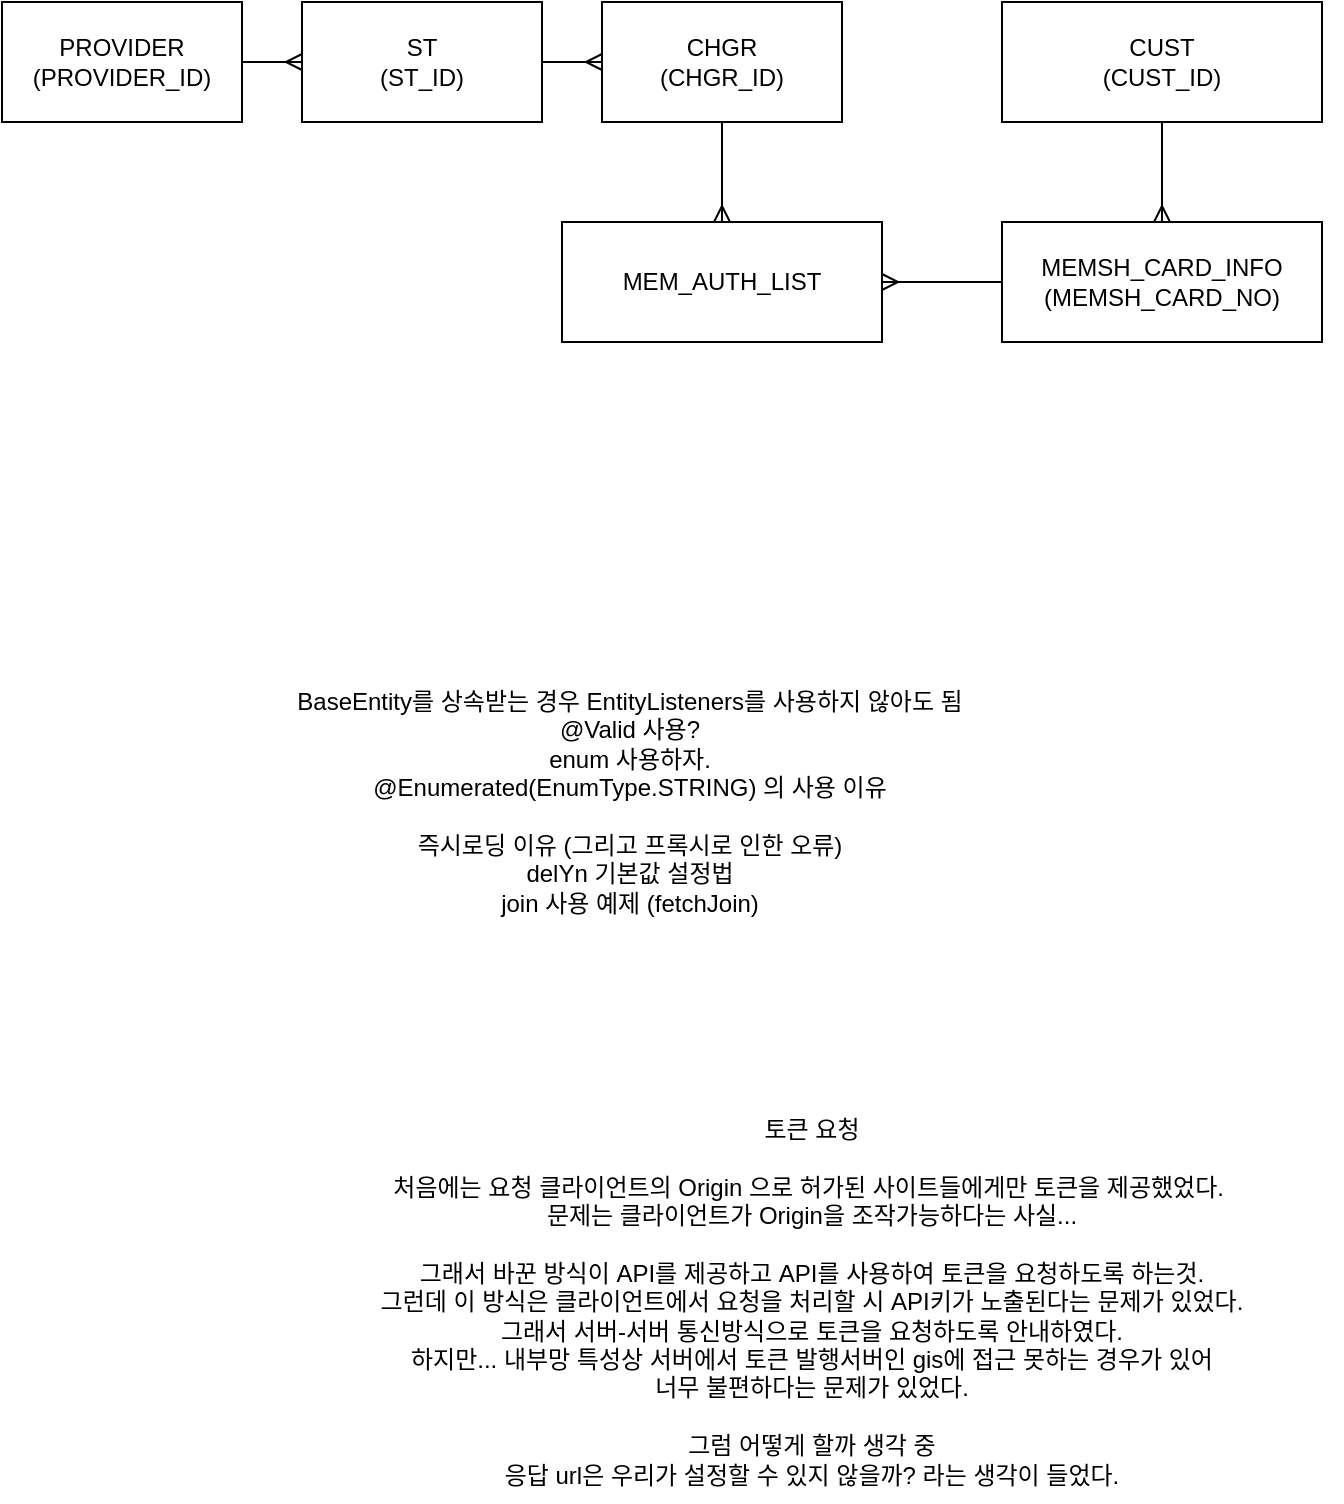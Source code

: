 <mxfile version="22.0.8" type="github">
  <diagram id="Oc9VZ4RDsRu7IjmT5tZU" name="페이지-1">
    <mxGraphModel dx="1434" dy="750" grid="1" gridSize="10" guides="1" tooltips="1" connect="1" arrows="1" fold="1" page="1" pageScale="1" pageWidth="827" pageHeight="1169" math="0" shadow="0">
      <root>
        <mxCell id="0" />
        <mxCell id="1" parent="0" />
        <mxCell id="3PDpEoZ0g_ruiQbjt8_G-4" style="edgeStyle=orthogonalEdgeStyle;rounded=0;orthogonalLoop=1;jettySize=auto;html=1;endArrow=ERmany;endFill=0;" parent="1" source="3PDpEoZ0g_ruiQbjt8_G-1" target="3PDpEoZ0g_ruiQbjt8_G-2" edge="1">
          <mxGeometry relative="1" as="geometry" />
        </mxCell>
        <mxCell id="3PDpEoZ0g_ruiQbjt8_G-1" value="PROVIDER&lt;br&gt;(PROVIDER_ID)" style="rounded=0;whiteSpace=wrap;html=1;" parent="1" vertex="1">
          <mxGeometry x="100" y="60" width="120" height="60" as="geometry" />
        </mxCell>
        <mxCell id="3PDpEoZ0g_ruiQbjt8_G-5" style="edgeStyle=orthogonalEdgeStyle;rounded=0;orthogonalLoop=1;jettySize=auto;html=1;endArrow=ERmany;endFill=0;" parent="1" source="3PDpEoZ0g_ruiQbjt8_G-2" target="3PDpEoZ0g_ruiQbjt8_G-3" edge="1">
          <mxGeometry relative="1" as="geometry" />
        </mxCell>
        <mxCell id="3PDpEoZ0g_ruiQbjt8_G-2" value="ST&lt;br&gt;(ST_ID)" style="rounded=0;whiteSpace=wrap;html=1;" parent="1" vertex="1">
          <mxGeometry x="250" y="60" width="120" height="60" as="geometry" />
        </mxCell>
        <mxCell id="3PDpEoZ0g_ruiQbjt8_G-7" style="edgeStyle=orthogonalEdgeStyle;rounded=0;orthogonalLoop=1;jettySize=auto;html=1;endArrow=ERmany;endFill=0;" parent="1" source="3PDpEoZ0g_ruiQbjt8_G-3" target="3PDpEoZ0g_ruiQbjt8_G-6" edge="1">
          <mxGeometry relative="1" as="geometry" />
        </mxCell>
        <mxCell id="3PDpEoZ0g_ruiQbjt8_G-3" value="CHGR&lt;br&gt;(CHGR_ID)" style="rounded=0;whiteSpace=wrap;html=1;" parent="1" vertex="1">
          <mxGeometry x="400" y="60" width="120" height="60" as="geometry" />
        </mxCell>
        <mxCell id="3PDpEoZ0g_ruiQbjt8_G-6" value="MEM_AUTH_LIST" style="rounded=0;whiteSpace=wrap;html=1;" parent="1" vertex="1">
          <mxGeometry x="380" y="170" width="160" height="60" as="geometry" />
        </mxCell>
        <mxCell id="3PDpEoZ0g_ruiQbjt8_G-11" style="edgeStyle=orthogonalEdgeStyle;rounded=0;orthogonalLoop=1;jettySize=auto;html=1;entryX=1;entryY=0.5;entryDx=0;entryDy=0;endArrow=ERmany;endFill=0;" parent="1" source="3PDpEoZ0g_ruiQbjt8_G-8" target="3PDpEoZ0g_ruiQbjt8_G-6" edge="1">
          <mxGeometry relative="1" as="geometry" />
        </mxCell>
        <mxCell id="3PDpEoZ0g_ruiQbjt8_G-8" value="MEMSH_CARD_INFO&lt;br&gt;(MEMSH_CARD_NO)" style="rounded=0;whiteSpace=wrap;html=1;" parent="1" vertex="1">
          <mxGeometry x="600" y="170" width="160" height="60" as="geometry" />
        </mxCell>
        <mxCell id="3PDpEoZ0g_ruiQbjt8_G-10" style="edgeStyle=orthogonalEdgeStyle;rounded=0;orthogonalLoop=1;jettySize=auto;html=1;endArrow=ERmany;endFill=0;" parent="1" source="3PDpEoZ0g_ruiQbjt8_G-9" target="3PDpEoZ0g_ruiQbjt8_G-8" edge="1">
          <mxGeometry relative="1" as="geometry" />
        </mxCell>
        <mxCell id="3PDpEoZ0g_ruiQbjt8_G-9" value="CUST&lt;br&gt;(CUST_ID)" style="rounded=0;whiteSpace=wrap;html=1;" parent="1" vertex="1">
          <mxGeometry x="600" y="60" width="160" height="60" as="geometry" />
        </mxCell>
        <mxCell id="3PDpEoZ0g_ruiQbjt8_G-12" value="BaseEntity를 상속받는 경우 EntityListeners를 사용하지 않아도 됨&lt;br&gt;@Valid 사용?&lt;br&gt;enum 사용하자.&lt;br&gt;@Enumerated(EnumType.STRING) 의 사용 이유&lt;br&gt;&lt;br&gt;즉시로딩 이유 (그리고 프록시로 인한 오류)&lt;br&gt;delYn 기본값 설정법&lt;br&gt;join 사용 예제 (fetchJoin)" style="text;html=1;strokeColor=none;fillColor=none;align=center;verticalAlign=middle;whiteSpace=wrap;rounded=0;" parent="1" vertex="1">
          <mxGeometry x="184" y="400" width="460" height="120" as="geometry" />
        </mxCell>
        <mxCell id="jiw7v772aGj4XKzgU2pW-1" value="토큰 요청&lt;br&gt;&lt;br&gt;처음에는 요청 클라이언트의 Origin 으로 허가된 사이트들에게만 토큰을 제공했었다.&amp;nbsp;&lt;br&gt;문제는 클라이언트가 Origin을 조작가능하다는 사실...&lt;br&gt;&lt;br&gt;그래서 바꾼 방식이 API를 제공하고 API를 사용하여 토큰을 요청하도록 하는것.&lt;br&gt;그런데 이 방식은 클라이언트에서 요청을 처리할 시 API키가 노출된다는 문제가 있었다.&lt;br&gt;그래서 서버-서버 통신방식으로 토큰을 요청하도록 안내하였다.&lt;br&gt;하지만... 내부망 특성상 서버에서 토큰 발행서버인 gis에 접근 못하는 경우가 있어&lt;br&gt;너무 불편하다는 문제가 있었다.&lt;br&gt;&lt;br&gt;그럼 어떻게 할까 생각 중&lt;br&gt;응답 url은 우리가 설정할 수 있지 않을까? 라는 생각이 들었다.&lt;br&gt;" style="text;html=1;strokeColor=none;fillColor=none;align=center;verticalAlign=middle;whiteSpace=wrap;rounded=0;" vertex="1" parent="1">
          <mxGeometry x="240" y="610" width="530" height="200" as="geometry" />
        </mxCell>
      </root>
    </mxGraphModel>
  </diagram>
</mxfile>
